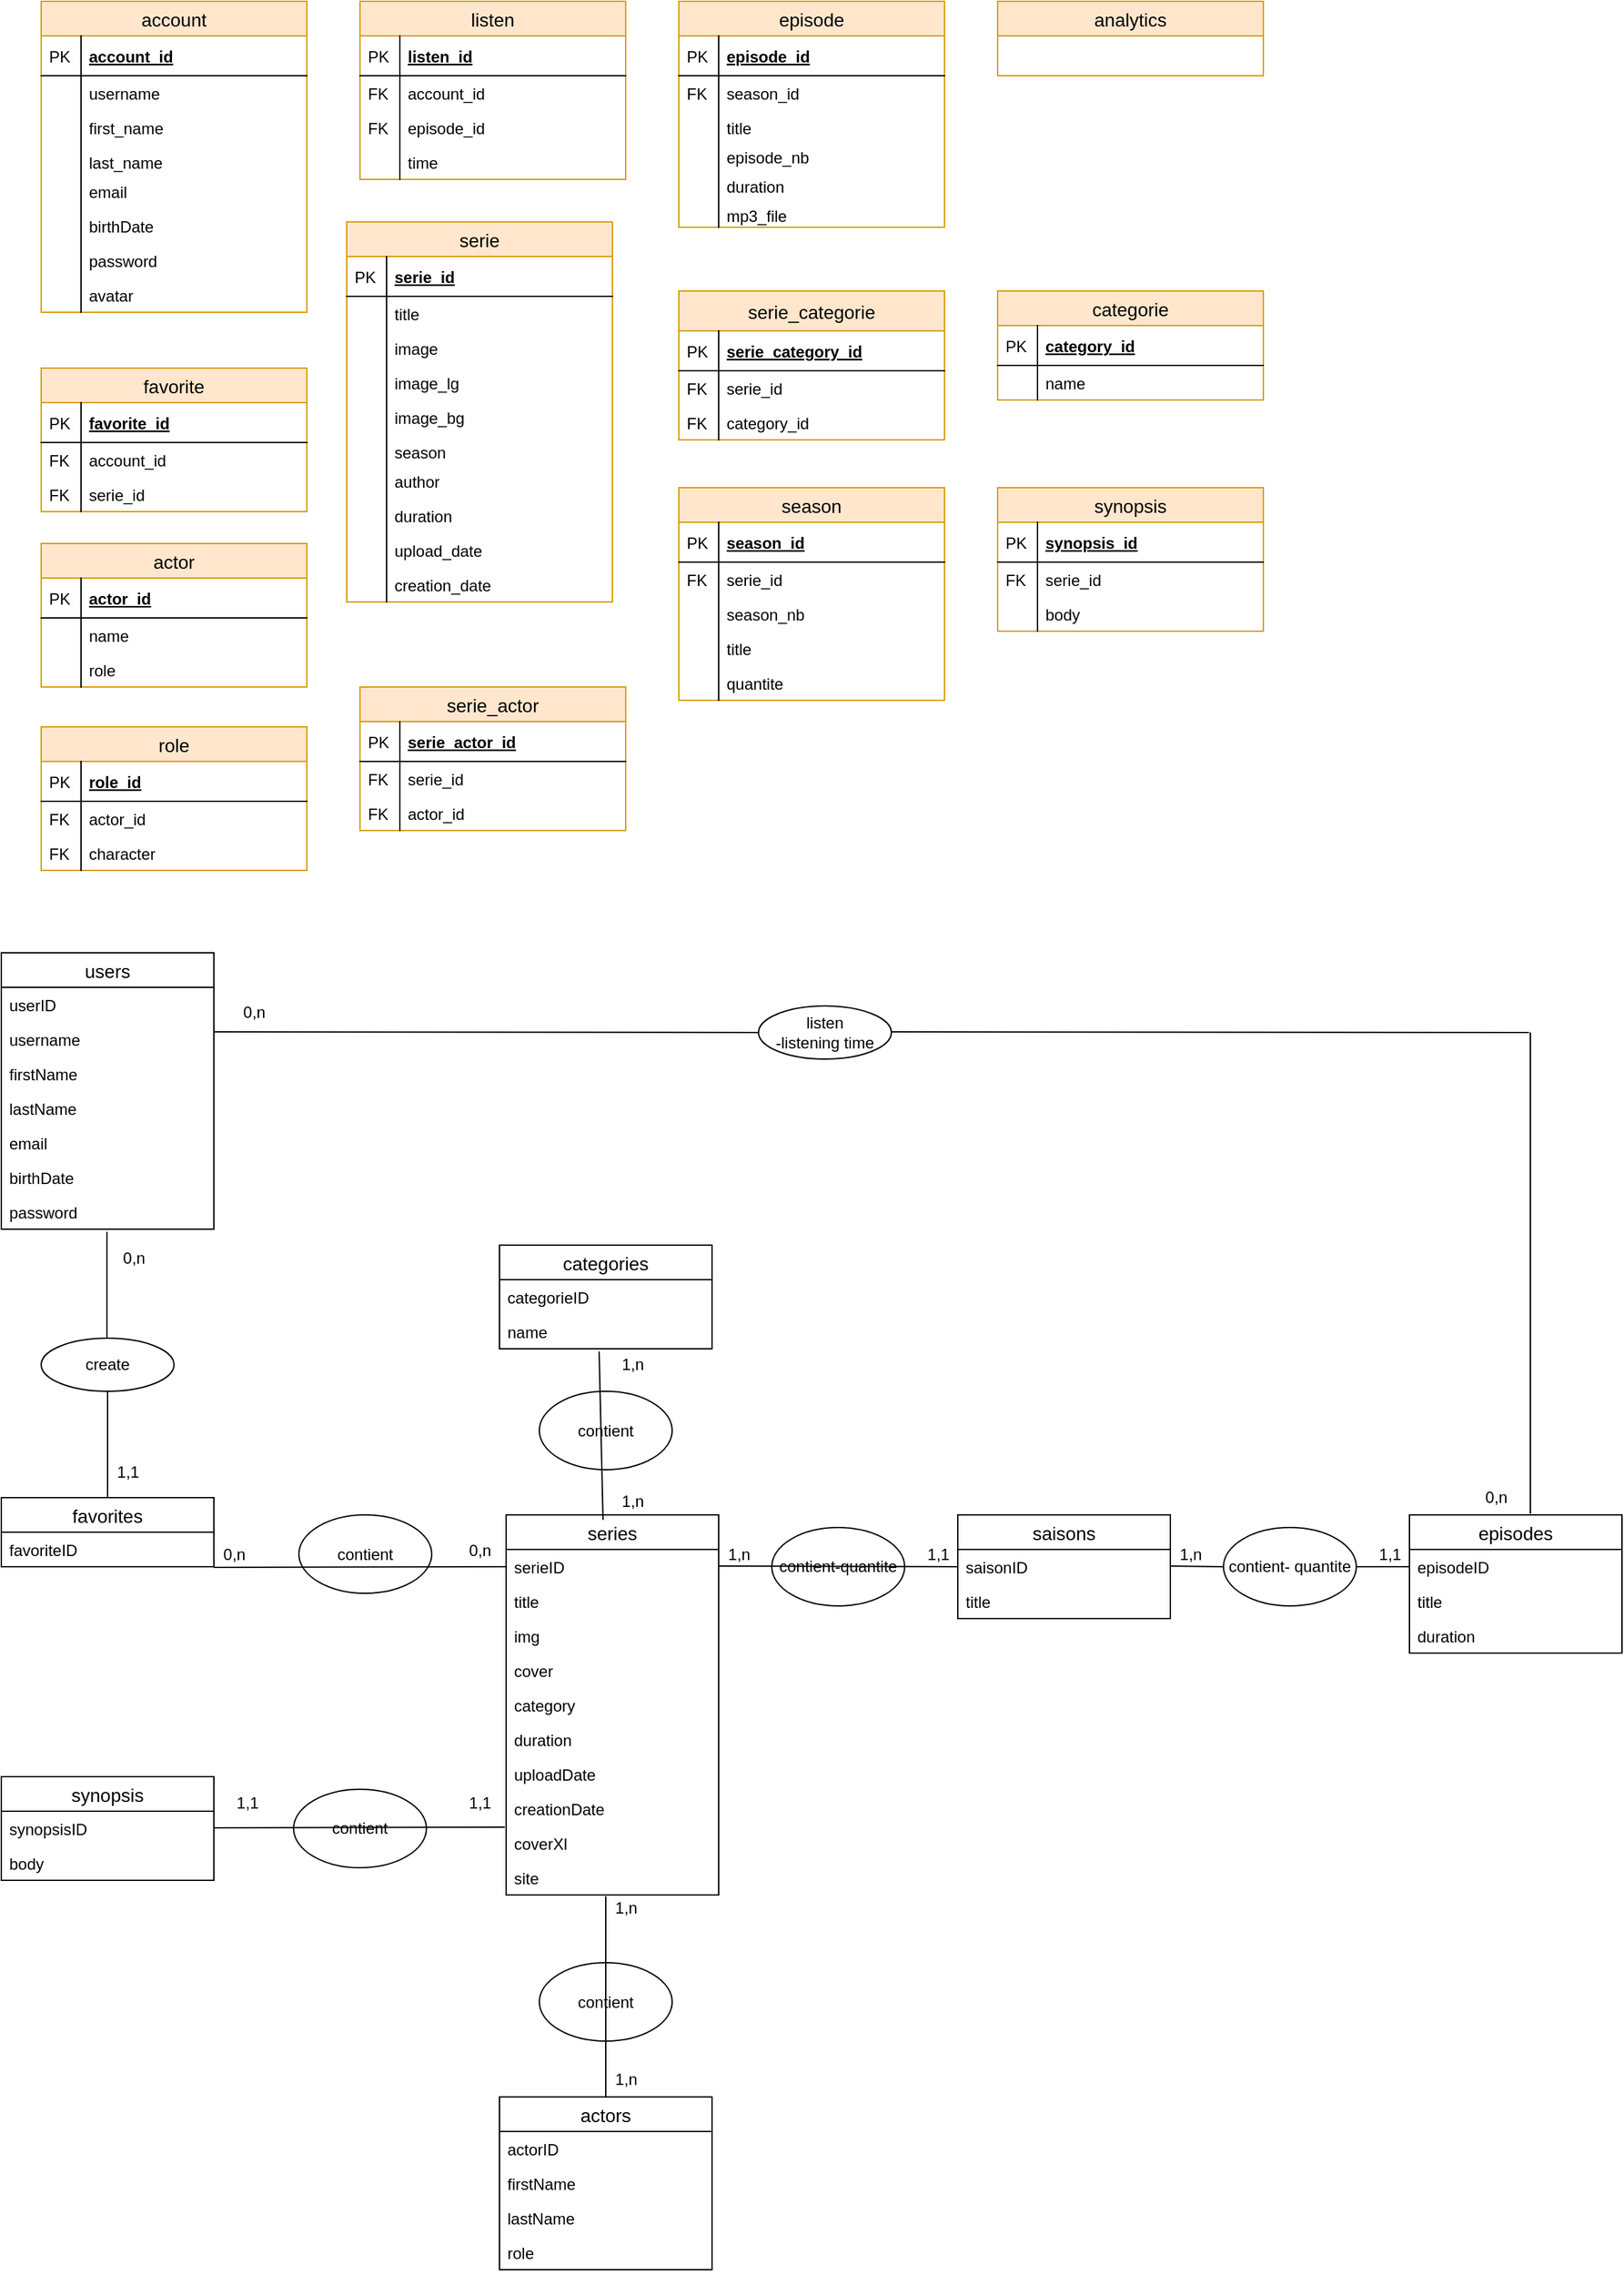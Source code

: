 <mxfile version="13.0.3" type="device"><diagram id="crgPPDmMDGLK45nEYHsA" name="Page-1"><mxGraphModel dx="946" dy="1789" grid="1" gridSize="10" guides="1" tooltips="1" connect="1" arrows="1" fold="1" page="1" pageScale="1" pageWidth="827" pageHeight="1169" math="0" shadow="0"><root><mxCell id="0"/><mxCell id="1" parent="0"/><mxCell id="Onek65kMR83XtHB4tapz-20" value="favorites" style="swimlane;fontStyle=0;childLayout=stackLayout;horizontal=1;startSize=26;horizontalStack=0;resizeParent=1;resizeParentMax=0;resizeLast=0;collapsible=1;marginBottom=0;align=center;fontSize=14;" parent="1" vertex="1"><mxGeometry x="90" y="1030" width="160" height="52" as="geometry"/></mxCell><mxCell id="Onek65kMR83XtHB4tapz-21" value="favoriteID" style="text;strokeColor=none;fillColor=none;spacingLeft=4;spacingRight=4;overflow=hidden;rotatable=0;points=[[0,0.5],[1,0.5]];portConstraint=eastwest;fontSize=12;" parent="Onek65kMR83XtHB4tapz-20" vertex="1"><mxGeometry y="26" width="160" height="26" as="geometry"/></mxCell><mxCell id="Onek65kMR83XtHB4tapz-24" value="create" style="ellipse;whiteSpace=wrap;html=1;align=center;" parent="1" vertex="1"><mxGeometry x="120" y="910" width="100" height="40" as="geometry"/></mxCell><mxCell id="Onek65kMR83XtHB4tapz-25" value="" style="endArrow=none;html=1;rounded=0;exitX=0.5;exitY=1;exitDx=0;exitDy=0;" parent="1" source="Onek65kMR83XtHB4tapz-24" target="Onek65kMR83XtHB4tapz-20" edge="1"><mxGeometry relative="1" as="geometry"><mxPoint x="180" y="950" as="sourcePoint"/><mxPoint x="340" y="950" as="targetPoint"/></mxGeometry></mxCell><mxCell id="Onek65kMR83XtHB4tapz-26" value="" style="endArrow=none;html=1;rounded=0;exitX=0.5;exitY=1;exitDx=0;exitDy=0;" parent="1" edge="1"><mxGeometry relative="1" as="geometry"><mxPoint x="169.5" y="830" as="sourcePoint"/><mxPoint x="169.5" y="910" as="targetPoint"/></mxGeometry></mxCell><mxCell id="Onek65kMR83XtHB4tapz-1" value="users" style="swimlane;fontStyle=0;childLayout=stackLayout;horizontal=1;startSize=26;horizontalStack=0;resizeParent=1;resizeParentMax=0;resizeLast=0;collapsible=1;marginBottom=0;align=center;fontSize=14;" parent="1" vertex="1"><mxGeometry x="90" y="620" width="160" height="208" as="geometry"/></mxCell><mxCell id="Onek65kMR83XtHB4tapz-2" value="userID" style="text;strokeColor=none;fillColor=none;spacingLeft=4;spacingRight=4;overflow=hidden;rotatable=0;points=[[0,0.5],[1,0.5]];portConstraint=eastwest;fontSize=12;" parent="Onek65kMR83XtHB4tapz-1" vertex="1"><mxGeometry y="26" width="160" height="26" as="geometry"/></mxCell><mxCell id="Onek65kMR83XtHB4tapz-3" value="username" style="text;strokeColor=none;fillColor=none;spacingLeft=4;spacingRight=4;overflow=hidden;rotatable=0;points=[[0,0.5],[1,0.5]];portConstraint=eastwest;fontSize=12;" parent="Onek65kMR83XtHB4tapz-1" vertex="1"><mxGeometry y="52" width="160" height="26" as="geometry"/></mxCell><mxCell id="Onek65kMR83XtHB4tapz-4" value="firstName" style="text;strokeColor=none;fillColor=none;spacingLeft=4;spacingRight=4;overflow=hidden;rotatable=0;points=[[0,0.5],[1,0.5]];portConstraint=eastwest;fontSize=12;" parent="Onek65kMR83XtHB4tapz-1" vertex="1"><mxGeometry y="78" width="160" height="26" as="geometry"/></mxCell><mxCell id="Onek65kMR83XtHB4tapz-5" value="lastName" style="text;strokeColor=none;fillColor=none;spacingLeft=4;spacingRight=4;overflow=hidden;rotatable=0;points=[[0,0.5],[1,0.5]];portConstraint=eastwest;fontSize=12;" parent="Onek65kMR83XtHB4tapz-1" vertex="1"><mxGeometry y="104" width="160" height="26" as="geometry"/></mxCell><mxCell id="Onek65kMR83XtHB4tapz-6" value="email" style="text;strokeColor=none;fillColor=none;spacingLeft=4;spacingRight=4;overflow=hidden;rotatable=0;points=[[0,0.5],[1,0.5]];portConstraint=eastwest;fontSize=12;" parent="Onek65kMR83XtHB4tapz-1" vertex="1"><mxGeometry y="130" width="160" height="26" as="geometry"/></mxCell><mxCell id="Onek65kMR83XtHB4tapz-7" value="birthDate" style="text;strokeColor=none;fillColor=none;spacingLeft=4;spacingRight=4;overflow=hidden;rotatable=0;points=[[0,0.5],[1,0.5]];portConstraint=eastwest;fontSize=12;" parent="Onek65kMR83XtHB4tapz-1" vertex="1"><mxGeometry y="156" width="160" height="26" as="geometry"/></mxCell><mxCell id="Onek65kMR83XtHB4tapz-8" value="password" style="text;strokeColor=none;fillColor=none;spacingLeft=4;spacingRight=4;overflow=hidden;rotatable=0;points=[[0,0.5],[1,0.5]];portConstraint=eastwest;fontSize=12;" parent="Onek65kMR83XtHB4tapz-1" vertex="1"><mxGeometry y="182" width="160" height="26" as="geometry"/></mxCell><mxCell id="Onek65kMR83XtHB4tapz-27" value="0,n" style="text;html=1;strokeColor=none;fillColor=none;align=center;verticalAlign=middle;whiteSpace=wrap;rounded=0;" parent="1" vertex="1"><mxGeometry x="170" y="840" width="40" height="20" as="geometry"/></mxCell><mxCell id="Onek65kMR83XtHB4tapz-28" value="1,1" style="text;html=1;align=center;verticalAlign=middle;resizable=0;points=[];autosize=1;" parent="1" vertex="1"><mxGeometry x="170" y="1001" width="30" height="20" as="geometry"/></mxCell><mxCell id="Onek65kMR83XtHB4tapz-29" value="&lt;div&gt;contient-quantite&lt;/div&gt;" style="ellipse;whiteSpace=wrap;html=1;align=center;" parent="1" vertex="1"><mxGeometry x="670" y="1052.5" width="100" height="59" as="geometry"/></mxCell><mxCell id="Onek65kMR83XtHB4tapz-34" value="" style="endArrow=none;html=1;rounded=0;entryX=0;entryY=0.5;entryDx=0;entryDy=0;" parent="1" target="Onek65kMR83XtHB4tapz-18" edge="1"><mxGeometry relative="1" as="geometry"><mxPoint x="630" y="1081.5" as="sourcePoint"/><mxPoint x="790" y="1081.5" as="targetPoint"/></mxGeometry></mxCell><mxCell id="Onek65kMR83XtHB4tapz-35" value="" style="endArrow=none;html=1;rounded=0;entryX=0;entryY=0.5;entryDx=0;entryDy=0;" parent="1" source="Onek65kMR83XtHB4tapz-32" edge="1"><mxGeometry relative="1" as="geometry"><mxPoint x="970" y="1081.5" as="sourcePoint"/><mxPoint x="1150" y="1082" as="targetPoint"/></mxGeometry></mxCell><mxCell id="Onek65kMR83XtHB4tapz-36" value="1,n" style="text;html=1;align=center;verticalAlign=middle;resizable=0;points=[];autosize=1;" parent="1" vertex="1"><mxGeometry x="630" y="1062.5" width="30" height="20" as="geometry"/></mxCell><mxCell id="Onek65kMR83XtHB4tapz-37" value="1,1" style="text;html=1;align=center;verticalAlign=middle;resizable=0;points=[];autosize=1;" parent="1" vertex="1"><mxGeometry x="780" y="1062.5" width="30" height="20" as="geometry"/></mxCell><mxCell id="Onek65kMR83XtHB4tapz-38" value="1,n" style="text;html=1;align=center;verticalAlign=middle;resizable=0;points=[];autosize=1;" parent="1" vertex="1"><mxGeometry x="970" y="1062.5" width="30" height="20" as="geometry"/></mxCell><mxCell id="Onek65kMR83XtHB4tapz-39" value="1,1" style="text;html=1;align=center;verticalAlign=middle;resizable=0;points=[];autosize=1;" parent="1" vertex="1"><mxGeometry x="1120" y="1062.5" width="30" height="20" as="geometry"/></mxCell><mxCell id="Onek65kMR83XtHB4tapz-17" value="saisons" style="swimlane;fontStyle=0;childLayout=stackLayout;horizontal=1;startSize=26;horizontalStack=0;resizeParent=1;resizeParentMax=0;resizeLast=0;collapsible=1;marginBottom=0;align=center;fontSize=14;" parent="1" vertex="1"><mxGeometry x="810" y="1043" width="160" height="78" as="geometry"/></mxCell><mxCell id="Onek65kMR83XtHB4tapz-18" value="saisonID" style="text;strokeColor=none;fillColor=none;spacingLeft=4;spacingRight=4;overflow=hidden;rotatable=0;points=[[0,0.5],[1,0.5]];portConstraint=eastwest;fontSize=12;" parent="Onek65kMR83XtHB4tapz-17" vertex="1"><mxGeometry y="26" width="160" height="26" as="geometry"/></mxCell><mxCell id="Onek65kMR83XtHB4tapz-19" value="title" style="text;strokeColor=none;fillColor=none;spacingLeft=4;spacingRight=4;overflow=hidden;rotatable=0;points=[[0,0.5],[1,0.5]];portConstraint=eastwest;fontSize=12;" parent="Onek65kMR83XtHB4tapz-17" vertex="1"><mxGeometry y="52" width="160" height="26" as="geometry"/></mxCell><mxCell id="Onek65kMR83XtHB4tapz-9" value="series" style="swimlane;fontStyle=0;childLayout=stackLayout;horizontal=1;startSize=26;horizontalStack=0;resizeParent=1;resizeParentMax=0;resizeLast=0;collapsible=1;marginBottom=0;align=center;fontSize=14;" parent="1" vertex="1"><mxGeometry x="470" y="1043" width="160" height="286" as="geometry"/></mxCell><mxCell id="Onek65kMR83XtHB4tapz-10" value="serieID" style="text;strokeColor=none;fillColor=none;spacingLeft=4;spacingRight=4;overflow=hidden;rotatable=0;points=[[0,0.5],[1,0.5]];portConstraint=eastwest;fontSize=12;" parent="Onek65kMR83XtHB4tapz-9" vertex="1"><mxGeometry y="26" width="160" height="26" as="geometry"/></mxCell><mxCell id="Onek65kMR83XtHB4tapz-11" value="title" style="text;strokeColor=none;fillColor=none;spacingLeft=4;spacingRight=4;overflow=hidden;rotatable=0;points=[[0,0.5],[1,0.5]];portConstraint=eastwest;fontSize=12;" parent="Onek65kMR83XtHB4tapz-9" vertex="1"><mxGeometry y="52" width="160" height="26" as="geometry"/></mxCell><mxCell id="Onek65kMR83XtHB4tapz-60" value="img" style="text;strokeColor=none;fillColor=none;spacingLeft=4;spacingRight=4;overflow=hidden;rotatable=0;points=[[0,0.5],[1,0.5]];portConstraint=eastwest;fontSize=12;" parent="Onek65kMR83XtHB4tapz-9" vertex="1"><mxGeometry y="78" width="160" height="26" as="geometry"/></mxCell><mxCell id="Onek65kMR83XtHB4tapz-65" value="cover" style="text;strokeColor=none;fillColor=none;spacingLeft=4;spacingRight=4;overflow=hidden;rotatable=0;points=[[0,0.5],[1,0.5]];portConstraint=eastwest;fontSize=12;" parent="Onek65kMR83XtHB4tapz-9" vertex="1"><mxGeometry y="104" width="160" height="26" as="geometry"/></mxCell><mxCell id="Onek65kMR83XtHB4tapz-61" value="category" style="text;strokeColor=none;fillColor=none;spacingLeft=4;spacingRight=4;overflow=hidden;rotatable=0;points=[[0,0.5],[1,0.5]];portConstraint=eastwest;fontSize=12;" parent="Onek65kMR83XtHB4tapz-9" vertex="1"><mxGeometry y="130" width="160" height="26" as="geometry"/></mxCell><mxCell id="Onek65kMR83XtHB4tapz-62" value="duration" style="text;strokeColor=none;fillColor=none;spacingLeft=4;spacingRight=4;overflow=hidden;rotatable=0;points=[[0,0.5],[1,0.5]];portConstraint=eastwest;fontSize=12;" parent="Onek65kMR83XtHB4tapz-9" vertex="1"><mxGeometry y="156" width="160" height="26" as="geometry"/></mxCell><mxCell id="Onek65kMR83XtHB4tapz-63" value="uploadDate" style="text;strokeColor=none;fillColor=none;spacingLeft=4;spacingRight=4;overflow=hidden;rotatable=0;points=[[0,0.5],[1,0.5]];portConstraint=eastwest;fontSize=12;" parent="Onek65kMR83XtHB4tapz-9" vertex="1"><mxGeometry y="182" width="160" height="26" as="geometry"/></mxCell><mxCell id="Onek65kMR83XtHB4tapz-64" value="creationDate" style="text;strokeColor=none;fillColor=none;spacingLeft=4;spacingRight=4;overflow=hidden;rotatable=0;points=[[0,0.5],[1,0.5]];portConstraint=eastwest;fontSize=12;" parent="Onek65kMR83XtHB4tapz-9" vertex="1"><mxGeometry y="208" width="160" height="26" as="geometry"/></mxCell><mxCell id="Onek65kMR83XtHB4tapz-68" value="coverXl" style="text;strokeColor=none;fillColor=none;spacingLeft=4;spacingRight=4;overflow=hidden;rotatable=0;points=[[0,0.5],[1,0.5]];portConstraint=eastwest;fontSize=12;" parent="Onek65kMR83XtHB4tapz-9" vertex="1"><mxGeometry y="234" width="160" height="26" as="geometry"/></mxCell><mxCell id="DP8wTWAXe_QDN13xQF4K-2" value="site" style="text;strokeColor=none;fillColor=none;spacingLeft=4;spacingRight=4;overflow=hidden;rotatable=0;points=[[0,0.5],[1,0.5]];portConstraint=eastwest;fontSize=12;" parent="Onek65kMR83XtHB4tapz-9" vertex="1"><mxGeometry y="260" width="160" height="26" as="geometry"/></mxCell><mxCell id="Onek65kMR83XtHB4tapz-14" value="episodes" style="swimlane;fontStyle=0;childLayout=stackLayout;horizontal=1;startSize=26;horizontalStack=0;resizeParent=1;resizeParentMax=0;resizeLast=0;collapsible=1;marginBottom=0;align=center;fontSize=14;" parent="1" vertex="1"><mxGeometry x="1150" y="1043" width="160" height="104" as="geometry"/></mxCell><mxCell id="Onek65kMR83XtHB4tapz-15" value="episodeID" style="text;strokeColor=none;fillColor=none;spacingLeft=4;spacingRight=4;overflow=hidden;rotatable=0;points=[[0,0.5],[1,0.5]];portConstraint=eastwest;fontSize=12;" parent="Onek65kMR83XtHB4tapz-14" vertex="1"><mxGeometry y="26" width="160" height="26" as="geometry"/></mxCell><mxCell id="Onek65kMR83XtHB4tapz-16" value="title" style="text;strokeColor=none;fillColor=none;spacingLeft=4;spacingRight=4;overflow=hidden;rotatable=0;points=[[0,0.5],[1,0.5]];portConstraint=eastwest;fontSize=12;" parent="Onek65kMR83XtHB4tapz-14" vertex="1"><mxGeometry y="52" width="160" height="26" as="geometry"/></mxCell><mxCell id="Onek65kMR83XtHB4tapz-69" value="duration" style="text;strokeColor=none;fillColor=none;spacingLeft=4;spacingRight=4;overflow=hidden;rotatable=0;points=[[0,0.5],[1,0.5]];portConstraint=eastwest;fontSize=12;" parent="Onek65kMR83XtHB4tapz-14" vertex="1"><mxGeometry y="78" width="160" height="26" as="geometry"/></mxCell><mxCell id="Onek65kMR83XtHB4tapz-40" value="contient" style="ellipse;whiteSpace=wrap;html=1;align=center;" parent="1" vertex="1"><mxGeometry x="314" y="1043" width="100" height="59" as="geometry"/></mxCell><mxCell id="Onek65kMR83XtHB4tapz-41" value="" style="endArrow=none;html=1;rounded=0;entryX=0;entryY=0.5;entryDx=0;entryDy=0;" parent="1" target="Onek65kMR83XtHB4tapz-10" edge="1"><mxGeometry relative="1" as="geometry"><mxPoint x="250" y="1082.5" as="sourcePoint"/><mxPoint x="410" y="1082.5" as="targetPoint"/></mxGeometry></mxCell><mxCell id="Onek65kMR83XtHB4tapz-42" value="0,n" style="text;html=1;align=center;verticalAlign=middle;resizable=0;points=[];autosize=1;" parent="1" vertex="1"><mxGeometry x="250" y="1062.5" width="30" height="20" as="geometry"/></mxCell><mxCell id="Onek65kMR83XtHB4tapz-43" value="0,n" style="text;html=1;align=center;verticalAlign=middle;resizable=0;points=[];autosize=1;" parent="1" vertex="1"><mxGeometry x="435" y="1060" width="30" height="20" as="geometry"/></mxCell><mxCell id="Onek65kMR83XtHB4tapz-44" value="categories" style="swimlane;fontStyle=0;childLayout=stackLayout;horizontal=1;startSize=26;horizontalStack=0;resizeParent=1;resizeParentMax=0;resizeLast=0;collapsible=1;marginBottom=0;align=center;fontSize=14;" parent="1" vertex="1"><mxGeometry x="465" y="840" width="160" height="78" as="geometry"/></mxCell><mxCell id="Onek65kMR83XtHB4tapz-45" value="categorieID" style="text;strokeColor=none;fillColor=none;spacingLeft=4;spacingRight=4;overflow=hidden;rotatable=0;points=[[0,0.5],[1,0.5]];portConstraint=eastwest;fontSize=12;" parent="Onek65kMR83XtHB4tapz-44" vertex="1"><mxGeometry y="26" width="160" height="26" as="geometry"/></mxCell><mxCell id="Onek65kMR83XtHB4tapz-46" value="name" style="text;strokeColor=none;fillColor=none;spacingLeft=4;spacingRight=4;overflow=hidden;rotatable=0;points=[[0,0.5],[1,0.5]];portConstraint=eastwest;fontSize=12;" parent="Onek65kMR83XtHB4tapz-44" vertex="1"><mxGeometry y="52" width="160" height="26" as="geometry"/></mxCell><mxCell id="Onek65kMR83XtHB4tapz-48" value="contient" style="ellipse;whiteSpace=wrap;html=1;align=center;" parent="1" vertex="1"><mxGeometry x="495" y="950" width="100" height="59" as="geometry"/></mxCell><mxCell id="Onek65kMR83XtHB4tapz-49" value="" style="endArrow=none;html=1;rounded=0;exitX=0.456;exitY=0.013;exitDx=0;exitDy=0;exitPerimeter=0;" parent="1" source="Onek65kMR83XtHB4tapz-9" edge="1"><mxGeometry relative="1" as="geometry"><mxPoint x="550" y="1043" as="sourcePoint"/><mxPoint x="540" y="920" as="targetPoint"/></mxGeometry></mxCell><mxCell id="Onek65kMR83XtHB4tapz-50" value="1,n" style="text;html=1;align=center;verticalAlign=middle;resizable=0;points=[];autosize=1;" parent="1" vertex="1"><mxGeometry x="550" y="1023" width="30" height="20" as="geometry"/></mxCell><mxCell id="Onek65kMR83XtHB4tapz-51" value="1,n" style="text;html=1;align=center;verticalAlign=middle;resizable=0;points=[];autosize=1;" parent="1" vertex="1"><mxGeometry x="550" y="920" width="30" height="20" as="geometry"/></mxCell><mxCell id="Onek65kMR83XtHB4tapz-56" value="contient" style="ellipse;whiteSpace=wrap;html=1;align=center;" parent="1" vertex="1"><mxGeometry x="495" y="1380" width="100" height="59" as="geometry"/></mxCell><mxCell id="Onek65kMR83XtHB4tapz-57" value="" style="endArrow=none;html=1;rounded=0;entryX=0.5;entryY=0;entryDx=0;entryDy=0;" parent="1" target="Onek65kMR83XtHB4tapz-52" edge="1"><mxGeometry relative="1" as="geometry"><mxPoint x="545" y="1330" as="sourcePoint"/><mxPoint x="695" y="1275" as="targetPoint"/></mxGeometry></mxCell><mxCell id="Onek65kMR83XtHB4tapz-58" value="1,n" style="text;html=1;align=center;verticalAlign=middle;resizable=0;points=[];autosize=1;" parent="1" vertex="1"><mxGeometry x="545" y="1329" width="30" height="20" as="geometry"/></mxCell><mxCell id="Onek65kMR83XtHB4tapz-59" value="1,n" style="text;html=1;align=center;verticalAlign=middle;resizable=0;points=[];autosize=1;" parent="1" vertex="1"><mxGeometry x="545" y="1458" width="30" height="20" as="geometry"/></mxCell><mxCell id="Onek65kMR83XtHB4tapz-32" value="&lt;div&gt;contient- quantite&lt;br&gt;&lt;/div&gt;" style="ellipse;whiteSpace=wrap;html=1;align=center;" parent="1" vertex="1"><mxGeometry x="1010" y="1052.5" width="100" height="59" as="geometry"/></mxCell><mxCell id="Onek65kMR83XtHB4tapz-71" value="" style="endArrow=none;html=1;rounded=0;entryX=0;entryY=0.5;entryDx=0;entryDy=0;" parent="1" target="Onek65kMR83XtHB4tapz-32" edge="1"><mxGeometry relative="1" as="geometry"><mxPoint x="970" y="1081.5" as="sourcePoint"/><mxPoint x="1150" y="1082" as="targetPoint"/></mxGeometry></mxCell><mxCell id="Onek65kMR83XtHB4tapz-72" value="&lt;div&gt;listen&lt;/div&gt;&lt;div&gt;-listening time&lt;br&gt;&lt;/div&gt;" style="ellipse;whiteSpace=wrap;html=1;align=center;" parent="1" vertex="1"><mxGeometry x="660" y="660" width="100" height="40" as="geometry"/></mxCell><mxCell id="Onek65kMR83XtHB4tapz-73" value="" style="endArrow=none;html=1;rounded=0;entryX=0;entryY=0.5;entryDx=0;entryDy=0;" parent="1" target="Onek65kMR83XtHB4tapz-72" edge="1"><mxGeometry relative="1" as="geometry"><mxPoint x="250" y="679.5" as="sourcePoint"/><mxPoint x="410" y="679.5" as="targetPoint"/></mxGeometry></mxCell><mxCell id="Onek65kMR83XtHB4tapz-78" value="" style="endArrow=none;html=1;rounded=0;" parent="1" edge="1"><mxGeometry relative="1" as="geometry"><mxPoint x="760" y="679.5" as="sourcePoint"/><mxPoint x="1240" y="680" as="targetPoint"/></mxGeometry></mxCell><mxCell id="Onek65kMR83XtHB4tapz-79" value="" style="endArrow=none;html=1;rounded=0;" parent="1" edge="1"><mxGeometry relative="1" as="geometry"><mxPoint x="1241" y="1042" as="sourcePoint"/><mxPoint x="1241" y="680" as="targetPoint"/></mxGeometry></mxCell><mxCell id="Onek65kMR83XtHB4tapz-80" value="0,n" style="text;html=1;align=center;verticalAlign=middle;resizable=0;points=[];autosize=1;" parent="1" vertex="1"><mxGeometry x="265" y="655" width="30" height="20" as="geometry"/></mxCell><mxCell id="DP8wTWAXe_QDN13xQF4K-1" value="0,n" style="text;html=1;align=center;verticalAlign=middle;resizable=0;points=[];autosize=1;" parent="1" vertex="1"><mxGeometry x="1200" y="1020" width="30" height="20" as="geometry"/></mxCell><mxCell id="Onek65kMR83XtHB4tapz-52" value="actors" style="swimlane;fontStyle=0;childLayout=stackLayout;horizontal=1;startSize=26;horizontalStack=0;resizeParent=1;resizeParentMax=0;resizeLast=0;collapsible=1;marginBottom=0;align=center;fontSize=14;" parent="1" vertex="1"><mxGeometry x="465" y="1481" width="160" height="130" as="geometry"/></mxCell><mxCell id="Onek65kMR83XtHB4tapz-53" value="actorID" style="text;strokeColor=none;fillColor=none;spacingLeft=4;spacingRight=4;overflow=hidden;rotatable=0;points=[[0,0.5],[1,0.5]];portConstraint=eastwest;fontSize=12;" parent="Onek65kMR83XtHB4tapz-52" vertex="1"><mxGeometry y="26" width="160" height="26" as="geometry"/></mxCell><mxCell id="Onek65kMR83XtHB4tapz-54" value="firstName" style="text;strokeColor=none;fillColor=none;spacingLeft=4;spacingRight=4;overflow=hidden;rotatable=0;points=[[0,0.5],[1,0.5]];portConstraint=eastwest;fontSize=12;" parent="Onek65kMR83XtHB4tapz-52" vertex="1"><mxGeometry y="52" width="160" height="26" as="geometry"/></mxCell><mxCell id="Onek65kMR83XtHB4tapz-55" value="lastName" style="text;strokeColor=none;fillColor=none;spacingLeft=4;spacingRight=4;overflow=hidden;rotatable=0;points=[[0,0.5],[1,0.5]];portConstraint=eastwest;fontSize=12;" parent="Onek65kMR83XtHB4tapz-52" vertex="1"><mxGeometry y="78" width="160" height="26" as="geometry"/></mxCell><mxCell id="Onek65kMR83XtHB4tapz-67" value="role" style="text;strokeColor=none;fillColor=none;spacingLeft=4;spacingRight=4;overflow=hidden;rotatable=0;points=[[0,0.5],[1,0.5]];portConstraint=eastwest;fontSize=12;" parent="Onek65kMR83XtHB4tapz-52" vertex="1"><mxGeometry y="104" width="160" height="26" as="geometry"/></mxCell><mxCell id="DP8wTWAXe_QDN13xQF4K-3" value="synopsis" style="swimlane;fontStyle=0;childLayout=stackLayout;horizontal=1;startSize=26;horizontalStack=0;resizeParent=1;resizeParentMax=0;resizeLast=0;collapsible=1;marginBottom=0;align=center;fontSize=14;" parent="1" vertex="1"><mxGeometry x="90" y="1240" width="160" height="78" as="geometry"/></mxCell><mxCell id="DP8wTWAXe_QDN13xQF4K-4" value="synopsisID" style="text;strokeColor=none;fillColor=none;spacingLeft=4;spacingRight=4;overflow=hidden;rotatable=0;points=[[0,0.5],[1,0.5]];portConstraint=eastwest;fontSize=12;" parent="DP8wTWAXe_QDN13xQF4K-3" vertex="1"><mxGeometry y="26" width="160" height="26" as="geometry"/></mxCell><mxCell id="DP8wTWAXe_QDN13xQF4K-5" value="body" style="text;strokeColor=none;fillColor=none;spacingLeft=4;spacingRight=4;overflow=hidden;rotatable=0;points=[[0,0.5],[1,0.5]];portConstraint=eastwest;fontSize=12;" parent="DP8wTWAXe_QDN13xQF4K-3" vertex="1"><mxGeometry y="52" width="160" height="26" as="geometry"/></mxCell><mxCell id="DP8wTWAXe_QDN13xQF4K-9" value="contient" style="ellipse;whiteSpace=wrap;html=1;align=center;" parent="1" vertex="1"><mxGeometry x="310" y="1249.5" width="100" height="59" as="geometry"/></mxCell><mxCell id="DP8wTWAXe_QDN13xQF4K-10" value="" style="endArrow=none;html=1;rounded=0;entryX=-0.006;entryY=0.038;entryDx=0;entryDy=0;entryPerimeter=0;" parent="1" target="Onek65kMR83XtHB4tapz-68" edge="1"><mxGeometry relative="1" as="geometry"><mxPoint x="250" y="1278.5" as="sourcePoint"/><mxPoint x="410" y="1278.5" as="targetPoint"/></mxGeometry></mxCell><mxCell id="DP8wTWAXe_QDN13xQF4K-11" value="1,1" style="text;html=1;align=center;verticalAlign=middle;resizable=0;points=[];autosize=1;" parent="1" vertex="1"><mxGeometry x="260" y="1249.5" width="30" height="20" as="geometry"/></mxCell><mxCell id="DP8wTWAXe_QDN13xQF4K-12" value="1,1" style="text;html=1;align=center;verticalAlign=middle;resizable=0;points=[];autosize=1;" parent="1" vertex="1"><mxGeometry x="435" y="1249.5" width="30" height="20" as="geometry"/></mxCell><mxCell id="DP8wTWAXe_QDN13xQF4K-35" value="listen" style="swimlane;fontStyle=0;childLayout=stackLayout;horizontal=1;startSize=26;horizontalStack=0;resizeParent=1;resizeParentMax=0;resizeLast=0;collapsible=1;marginBottom=0;align=center;fontSize=14;strokeWidth=1;fillColor=#ffe6cc;strokeColor=#d79b00;" parent="1" vertex="1"><mxGeometry x="360" y="-96" width="200" height="134" as="geometry"/></mxCell><mxCell id="DP8wTWAXe_QDN13xQF4K-36" value="listen_id" style="shape=partialRectangle;top=0;left=0;right=0;bottom=1;align=left;verticalAlign=middle;fillColor=none;spacingLeft=34;spacingRight=4;overflow=hidden;rotatable=0;points=[[0,0.5],[1,0.5]];portConstraint=eastwest;dropTarget=0;fontStyle=5;fontSize=12;" parent="DP8wTWAXe_QDN13xQF4K-35" vertex="1"><mxGeometry y="26" width="200" height="30" as="geometry"/></mxCell><mxCell id="DP8wTWAXe_QDN13xQF4K-37" value="PK" style="shape=partialRectangle;top=0;left=0;bottom=0;fillColor=none;align=left;verticalAlign=middle;spacingLeft=4;spacingRight=4;overflow=hidden;rotatable=0;points=[];portConstraint=eastwest;part=1;fontSize=12;" parent="DP8wTWAXe_QDN13xQF4K-36" vertex="1" connectable="0"><mxGeometry width="30" height="30" as="geometry"/></mxCell><mxCell id="DP8wTWAXe_QDN13xQF4K-28" value="account_id" style="shape=partialRectangle;top=0;left=0;right=0;bottom=0;align=left;verticalAlign=top;fillColor=none;spacingLeft=34;spacingRight=4;overflow=hidden;rotatable=0;points=[[0,0.5],[1,0.5]];portConstraint=eastwest;dropTarget=0;fontSize=12;" parent="DP8wTWAXe_QDN13xQF4K-35" vertex="1"><mxGeometry y="56" width="200" height="26" as="geometry"/></mxCell><mxCell id="DP8wTWAXe_QDN13xQF4K-29" value="FK" style="shape=partialRectangle;top=0;left=0;bottom=0;fillColor=none;align=left;verticalAlign=top;spacingLeft=4;spacingRight=4;overflow=hidden;rotatable=0;points=[];portConstraint=eastwest;part=1;fontSize=12;" parent="DP8wTWAXe_QDN13xQF4K-28" vertex="1" connectable="0"><mxGeometry width="30" height="26" as="geometry"/></mxCell><mxCell id="DP8wTWAXe_QDN13xQF4K-31" value="episode_id" style="shape=partialRectangle;top=0;left=0;right=0;bottom=0;align=left;verticalAlign=top;fillColor=none;spacingLeft=34;spacingRight=4;overflow=hidden;rotatable=0;points=[[0,0.5],[1,0.5]];portConstraint=eastwest;dropTarget=0;fontSize=12;" parent="DP8wTWAXe_QDN13xQF4K-35" vertex="1"><mxGeometry y="82" width="200" height="26" as="geometry"/></mxCell><mxCell id="DP8wTWAXe_QDN13xQF4K-32" value="FK" style="shape=partialRectangle;top=0;left=0;bottom=0;fillColor=none;align=left;verticalAlign=top;spacingLeft=4;spacingRight=4;overflow=hidden;rotatable=0;points=[];portConstraint=eastwest;part=1;fontSize=12;" parent="DP8wTWAXe_QDN13xQF4K-31" vertex="1" connectable="0"><mxGeometry width="30" height="26" as="geometry"/></mxCell><mxCell id="DP8wTWAXe_QDN13xQF4K-18" value="time" style="shape=partialRectangle;top=0;left=0;right=0;bottom=0;align=left;verticalAlign=top;fillColor=none;spacingLeft=34;spacingRight=4;overflow=hidden;rotatable=0;points=[[0,0.5],[1,0.5]];portConstraint=eastwest;dropTarget=0;fontSize=12;" parent="DP8wTWAXe_QDN13xQF4K-35" vertex="1"><mxGeometry y="108" width="200" height="26" as="geometry"/></mxCell><mxCell id="DP8wTWAXe_QDN13xQF4K-19" value="" style="shape=partialRectangle;top=0;left=0;bottom=0;fillColor=none;align=left;verticalAlign=top;spacingLeft=4;spacingRight=4;overflow=hidden;rotatable=0;points=[];portConstraint=eastwest;part=1;fontSize=12;" parent="DP8wTWAXe_QDN13xQF4K-18" vertex="1" connectable="0"><mxGeometry width="30" height="26" as="geometry"/></mxCell><mxCell id="DP8wTWAXe_QDN13xQF4K-62" value="serie_categorie" style="swimlane;fontStyle=0;childLayout=stackLayout;horizontal=1;startSize=30;horizontalStack=0;resizeParent=1;resizeParentMax=0;resizeLast=0;collapsible=1;marginBottom=0;align=center;fontSize=14;strokeWidth=1;fillColor=#ffe6cc;strokeColor=#d79b00;" parent="1" vertex="1"><mxGeometry x="600" y="122" width="200" height="112" as="geometry"/></mxCell><mxCell id="DP8wTWAXe_QDN13xQF4K-63" value="serie_category_id" style="shape=partialRectangle;top=0;left=0;right=0;bottom=1;align=left;verticalAlign=middle;fillColor=none;spacingLeft=34;spacingRight=4;overflow=hidden;rotatable=0;points=[[0,0.5],[1,0.5]];portConstraint=eastwest;dropTarget=0;fontStyle=5;fontSize=12;" parent="DP8wTWAXe_QDN13xQF4K-62" vertex="1"><mxGeometry y="30" width="200" height="30" as="geometry"/></mxCell><mxCell id="DP8wTWAXe_QDN13xQF4K-64" value="PK" style="shape=partialRectangle;top=0;left=0;bottom=0;fillColor=none;align=left;verticalAlign=middle;spacingLeft=4;spacingRight=4;overflow=hidden;rotatable=0;points=[];portConstraint=eastwest;part=1;fontSize=12;" parent="DP8wTWAXe_QDN13xQF4K-63" vertex="1" connectable="0"><mxGeometry width="30" height="30" as="geometry"/></mxCell><mxCell id="DP8wTWAXe_QDN13xQF4K-65" value="serie_id" style="shape=partialRectangle;top=0;left=0;right=0;bottom=0;align=left;verticalAlign=top;fillColor=none;spacingLeft=34;spacingRight=4;overflow=hidden;rotatable=0;points=[[0,0.5],[1,0.5]];portConstraint=eastwest;dropTarget=0;fontSize=12;strokeWidth=1;" parent="DP8wTWAXe_QDN13xQF4K-62" vertex="1"><mxGeometry y="60" width="200" height="26" as="geometry"/></mxCell><mxCell id="DP8wTWAXe_QDN13xQF4K-66" value="FK" style="shape=partialRectangle;top=0;left=0;bottom=0;fillColor=none;align=left;verticalAlign=top;spacingLeft=4;spacingRight=4;overflow=hidden;rotatable=0;points=[];portConstraint=eastwest;part=1;fontSize=12;" parent="DP8wTWAXe_QDN13xQF4K-65" vertex="1" connectable="0"><mxGeometry width="30" height="26" as="geometry"/></mxCell><mxCell id="DP8wTWAXe_QDN13xQF4K-69" value="category_id" style="shape=partialRectangle;top=0;left=0;right=0;bottom=0;align=left;verticalAlign=top;fillColor=none;spacingLeft=34;spacingRight=4;overflow=hidden;rotatable=0;points=[[0,0.5],[1,0.5]];portConstraint=eastwest;dropTarget=0;fontSize=12;strokeWidth=1;" parent="DP8wTWAXe_QDN13xQF4K-62" vertex="1"><mxGeometry y="86" width="200" height="26" as="geometry"/></mxCell><mxCell id="DP8wTWAXe_QDN13xQF4K-70" value="FK" style="shape=partialRectangle;top=0;left=0;bottom=0;fillColor=none;align=left;verticalAlign=top;spacingLeft=4;spacingRight=4;overflow=hidden;rotatable=0;points=[];portConstraint=eastwest;part=1;fontSize=12;" parent="DP8wTWAXe_QDN13xQF4K-69" vertex="1" connectable="0"><mxGeometry width="30" height="26" as="geometry"/></mxCell><mxCell id="2c1W7sMY2z78DCU96p5a-123" value="episode" style="swimlane;fontStyle=0;childLayout=stackLayout;horizontal=1;startSize=26;horizontalStack=0;resizeParent=1;resizeParentMax=0;resizeLast=0;collapsible=1;marginBottom=0;align=center;fontSize=14;strokeWidth=1;fillColor=#ffe6cc;strokeColor=#d79b00;" parent="1" vertex="1"><mxGeometry x="600" y="-96" width="200" height="170" as="geometry"/></mxCell><mxCell id="2c1W7sMY2z78DCU96p5a-124" value="episode_id" style="shape=partialRectangle;top=0;left=0;right=0;bottom=1;align=left;verticalAlign=middle;fillColor=none;spacingLeft=34;spacingRight=4;overflow=hidden;rotatable=0;points=[[0,0.5],[1,0.5]];portConstraint=eastwest;dropTarget=0;fontStyle=5;fontSize=12;" parent="2c1W7sMY2z78DCU96p5a-123" vertex="1"><mxGeometry y="26" width="200" height="30" as="geometry"/></mxCell><mxCell id="2c1W7sMY2z78DCU96p5a-125" value="PK" style="shape=partialRectangle;top=0;left=0;bottom=0;fillColor=none;align=left;verticalAlign=middle;spacingLeft=4;spacingRight=4;overflow=hidden;rotatable=0;points=[];portConstraint=eastwest;part=1;fontSize=12;" parent="2c1W7sMY2z78DCU96p5a-124" vertex="1" connectable="0"><mxGeometry width="30" height="30" as="geometry"/></mxCell><mxCell id="2c1W7sMY2z78DCU96p5a-142" value="season_id" style="shape=partialRectangle;top=0;left=0;right=0;bottom=0;align=left;verticalAlign=top;fillColor=none;spacingLeft=34;spacingRight=4;overflow=hidden;rotatable=0;points=[[0,0.5],[1,0.5]];portConstraint=eastwest;dropTarget=0;fontSize=12;strokeWidth=1;" parent="2c1W7sMY2z78DCU96p5a-123" vertex="1"><mxGeometry y="56" width="200" height="26" as="geometry"/></mxCell><mxCell id="2c1W7sMY2z78DCU96p5a-143" value="FK" style="shape=partialRectangle;top=0;left=0;bottom=0;fillColor=none;align=left;verticalAlign=top;spacingLeft=4;spacingRight=4;overflow=hidden;rotatable=0;points=[];portConstraint=eastwest;part=1;fontSize=12;" parent="2c1W7sMY2z78DCU96p5a-142" vertex="1" connectable="0"><mxGeometry width="30" height="26" as="geometry"/></mxCell><mxCell id="2c1W7sMY2z78DCU96p5a-130" value="title" style="shape=partialRectangle;top=0;left=0;right=0;bottom=0;align=left;verticalAlign=top;fillColor=none;spacingLeft=34;spacingRight=4;overflow=hidden;rotatable=0;points=[[0,0.5],[1,0.5]];portConstraint=eastwest;dropTarget=0;fontSize=12;" parent="2c1W7sMY2z78DCU96p5a-123" vertex="1"><mxGeometry y="82" width="200" height="22" as="geometry"/></mxCell><mxCell id="2c1W7sMY2z78DCU96p5a-131" value="" style="shape=partialRectangle;top=0;left=0;bottom=0;fillColor=none;align=left;verticalAlign=top;spacingLeft=4;spacingRight=4;overflow=hidden;rotatable=0;points=[];portConstraint=eastwest;part=1;fontSize=12;" parent="2c1W7sMY2z78DCU96p5a-130" vertex="1" connectable="0"><mxGeometry width="30" height="22" as="geometry"/></mxCell><mxCell id="2c1W7sMY2z78DCU96p5a-144" value="episode_nb" style="shape=partialRectangle;top=0;left=0;right=0;bottom=0;align=left;verticalAlign=top;fillColor=none;spacingLeft=34;spacingRight=4;overflow=hidden;rotatable=0;points=[[0,0.5],[1,0.5]];portConstraint=eastwest;dropTarget=0;fontSize=12;" parent="2c1W7sMY2z78DCU96p5a-123" vertex="1"><mxGeometry y="104" width="200" height="22" as="geometry"/></mxCell><mxCell id="2c1W7sMY2z78DCU96p5a-145" value="" style="shape=partialRectangle;top=0;left=0;bottom=0;fillColor=none;align=left;verticalAlign=top;spacingLeft=4;spacingRight=4;overflow=hidden;rotatable=0;points=[];portConstraint=eastwest;part=1;fontSize=12;" parent="2c1W7sMY2z78DCU96p5a-144" vertex="1" connectable="0"><mxGeometry width="30" height="22" as="geometry"/></mxCell><mxCell id="2c1W7sMY2z78DCU96p5a-146" value="duration" style="shape=partialRectangle;top=0;left=0;right=0;bottom=0;align=left;verticalAlign=top;fillColor=none;spacingLeft=34;spacingRight=4;overflow=hidden;rotatable=0;points=[[0,0.5],[1,0.5]];portConstraint=eastwest;dropTarget=0;fontSize=12;" parent="2c1W7sMY2z78DCU96p5a-123" vertex="1"><mxGeometry y="126" width="200" height="22" as="geometry"/></mxCell><mxCell id="2c1W7sMY2z78DCU96p5a-147" value="" style="shape=partialRectangle;top=0;left=0;bottom=0;fillColor=none;align=left;verticalAlign=top;spacingLeft=4;spacingRight=4;overflow=hidden;rotatable=0;points=[];portConstraint=eastwest;part=1;fontSize=12;" parent="2c1W7sMY2z78DCU96p5a-146" vertex="1" connectable="0"><mxGeometry width="30" height="22" as="geometry"/></mxCell><mxCell id="2c1W7sMY2z78DCU96p5a-148" value="mp3_file" style="shape=partialRectangle;top=0;left=0;right=0;bottom=0;align=left;verticalAlign=top;fillColor=none;spacingLeft=34;spacingRight=4;overflow=hidden;rotatable=0;points=[[0,0.5],[1,0.5]];portConstraint=eastwest;dropTarget=0;fontSize=12;" parent="2c1W7sMY2z78DCU96p5a-123" vertex="1"><mxGeometry y="148" width="200" height="22" as="geometry"/></mxCell><mxCell id="2c1W7sMY2z78DCU96p5a-149" value="" style="shape=partialRectangle;top=0;left=0;bottom=0;fillColor=none;align=left;verticalAlign=top;spacingLeft=4;spacingRight=4;overflow=hidden;rotatable=0;points=[];portConstraint=eastwest;part=1;fontSize=12;" parent="2c1W7sMY2z78DCU96p5a-148" vertex="1" connectable="0"><mxGeometry width="30" height="22" as="geometry"/></mxCell><mxCell id="DP8wTWAXe_QDN13xQF4K-98" value="serie_actor" style="swimlane;fontStyle=0;childLayout=stackLayout;horizontal=1;startSize=26;horizontalStack=0;resizeParent=1;resizeParentMax=0;resizeLast=0;collapsible=1;marginBottom=0;align=center;fontSize=14;strokeWidth=1;fillColor=#ffe6cc;strokeColor=#d79b00;" parent="1" vertex="1"><mxGeometry x="360" y="420" width="200" height="108" as="geometry"/></mxCell><mxCell id="DP8wTWAXe_QDN13xQF4K-99" value="serie_actor_id" style="shape=partialRectangle;top=0;left=0;right=0;bottom=1;align=left;verticalAlign=middle;fillColor=none;spacingLeft=34;spacingRight=4;overflow=hidden;rotatable=0;points=[[0,0.5],[1,0.5]];portConstraint=eastwest;dropTarget=0;fontStyle=5;fontSize=12;" parent="DP8wTWAXe_QDN13xQF4K-98" vertex="1"><mxGeometry y="26" width="200" height="30" as="geometry"/></mxCell><mxCell id="DP8wTWAXe_QDN13xQF4K-100" value="PK" style="shape=partialRectangle;top=0;left=0;bottom=0;fillColor=none;align=left;verticalAlign=middle;spacingLeft=4;spacingRight=4;overflow=hidden;rotatable=0;points=[];portConstraint=eastwest;part=1;fontSize=12;" parent="DP8wTWAXe_QDN13xQF4K-99" vertex="1" connectable="0"><mxGeometry width="30" height="30" as="geometry"/></mxCell><mxCell id="DP8wTWAXe_QDN13xQF4K-101" value="serie_id" style="shape=partialRectangle;top=0;left=0;right=0;bottom=0;align=left;verticalAlign=top;fillColor=none;spacingLeft=34;spacingRight=4;overflow=hidden;rotatable=0;points=[[0,0.5],[1,0.5]];portConstraint=eastwest;dropTarget=0;fontSize=12;strokeWidth=1;" parent="DP8wTWAXe_QDN13xQF4K-98" vertex="1"><mxGeometry y="56" width="200" height="26" as="geometry"/></mxCell><mxCell id="DP8wTWAXe_QDN13xQF4K-102" value="FK" style="shape=partialRectangle;top=0;left=0;bottom=0;fillColor=none;align=left;verticalAlign=top;spacingLeft=4;spacingRight=4;overflow=hidden;rotatable=0;points=[];portConstraint=eastwest;part=1;fontSize=12;" parent="DP8wTWAXe_QDN13xQF4K-101" vertex="1" connectable="0"><mxGeometry width="30" height="26" as="geometry"/></mxCell><mxCell id="DP8wTWAXe_QDN13xQF4K-105" value="actor_id" style="shape=partialRectangle;top=0;left=0;right=0;bottom=0;align=left;verticalAlign=top;fillColor=none;spacingLeft=34;spacingRight=4;overflow=hidden;rotatable=0;points=[[0,0.5],[1,0.5]];portConstraint=eastwest;dropTarget=0;fontSize=12;strokeWidth=1;" parent="DP8wTWAXe_QDN13xQF4K-98" vertex="1"><mxGeometry y="82" width="200" height="26" as="geometry"/></mxCell><mxCell id="DP8wTWAXe_QDN13xQF4K-106" value="FK" style="shape=partialRectangle;top=0;left=0;bottom=0;fillColor=none;align=left;verticalAlign=top;spacingLeft=4;spacingRight=4;overflow=hidden;rotatable=0;points=[];portConstraint=eastwest;part=1;fontSize=12;" parent="DP8wTWAXe_QDN13xQF4K-105" vertex="1" connectable="0"><mxGeometry width="30" height="26" as="geometry"/></mxCell><mxCell id="2c1W7sMY2z78DCU96p5a-81" value="account" style="swimlane;fontStyle=0;childLayout=stackLayout;horizontal=1;startSize=26;horizontalStack=0;resizeParent=1;resizeParentMax=0;resizeLast=0;collapsible=1;marginBottom=0;align=center;fontSize=14;strokeWidth=1;fillColor=#ffe6cc;strokeColor=#d79b00;" parent="1" vertex="1"><mxGeometry x="120" y="-96" width="200" height="234" as="geometry"/></mxCell><mxCell id="2c1W7sMY2z78DCU96p5a-82" value="account_id" style="shape=partialRectangle;top=0;left=0;right=0;bottom=1;align=left;verticalAlign=middle;fillColor=none;spacingLeft=34;spacingRight=4;overflow=hidden;rotatable=0;points=[[0,0.5],[1,0.5]];portConstraint=eastwest;dropTarget=0;fontStyle=5;fontSize=12;" parent="2c1W7sMY2z78DCU96p5a-81" vertex="1"><mxGeometry y="26" width="200" height="30" as="geometry"/></mxCell><mxCell id="2c1W7sMY2z78DCU96p5a-83" value="PK" style="shape=partialRectangle;top=0;left=0;bottom=0;fillColor=none;align=left;verticalAlign=middle;spacingLeft=4;spacingRight=4;overflow=hidden;rotatable=0;points=[];portConstraint=eastwest;part=1;fontSize=12;" parent="2c1W7sMY2z78DCU96p5a-82" vertex="1" connectable="0"><mxGeometry width="30" height="30" as="geometry"/></mxCell><mxCell id="2c1W7sMY2z78DCU96p5a-84" value="username" style="shape=partialRectangle;top=0;left=0;right=0;bottom=0;align=left;verticalAlign=top;fillColor=none;spacingLeft=34;spacingRight=4;overflow=hidden;rotatable=0;points=[[0,0.5],[1,0.5]];portConstraint=eastwest;dropTarget=0;fontSize=12;" parent="2c1W7sMY2z78DCU96p5a-81" vertex="1"><mxGeometry y="56" width="200" height="26" as="geometry"/></mxCell><mxCell id="2c1W7sMY2z78DCU96p5a-85" value="" style="shape=partialRectangle;top=0;left=0;bottom=0;fillColor=none;align=left;verticalAlign=top;spacingLeft=4;spacingRight=4;overflow=hidden;rotatable=0;points=[];portConstraint=eastwest;part=1;fontSize=12;" parent="2c1W7sMY2z78DCU96p5a-84" vertex="1" connectable="0"><mxGeometry width="30" height="26" as="geometry"/></mxCell><mxCell id="2c1W7sMY2z78DCU96p5a-86" value="first_name" style="shape=partialRectangle;top=0;left=0;right=0;bottom=0;align=left;verticalAlign=top;fillColor=none;spacingLeft=34;spacingRight=4;overflow=hidden;rotatable=0;points=[[0,0.5],[1,0.5]];portConstraint=eastwest;dropTarget=0;fontSize=12;" parent="2c1W7sMY2z78DCU96p5a-81" vertex="1"><mxGeometry y="82" width="200" height="26" as="geometry"/></mxCell><mxCell id="2c1W7sMY2z78DCU96p5a-87" value="" style="shape=partialRectangle;top=0;left=0;bottom=0;fillColor=none;align=left;verticalAlign=top;spacingLeft=4;spacingRight=4;overflow=hidden;rotatable=0;points=[];portConstraint=eastwest;part=1;fontSize=12;" parent="2c1W7sMY2z78DCU96p5a-86" vertex="1" connectable="0"><mxGeometry width="30" height="26" as="geometry"/></mxCell><mxCell id="2c1W7sMY2z78DCU96p5a-88" value="last_name" style="shape=partialRectangle;top=0;left=0;right=0;bottom=0;align=left;verticalAlign=top;fillColor=none;spacingLeft=34;spacingRight=4;overflow=hidden;rotatable=0;points=[[0,0.5],[1,0.5]];portConstraint=eastwest;dropTarget=0;fontSize=12;" parent="2c1W7sMY2z78DCU96p5a-81" vertex="1"><mxGeometry y="108" width="200" height="22" as="geometry"/></mxCell><mxCell id="2c1W7sMY2z78DCU96p5a-89" value="" style="shape=partialRectangle;top=0;left=0;bottom=0;fillColor=none;align=left;verticalAlign=top;spacingLeft=4;spacingRight=4;overflow=hidden;rotatable=0;points=[];portConstraint=eastwest;part=1;fontSize=12;" parent="2c1W7sMY2z78DCU96p5a-88" vertex="1" connectable="0"><mxGeometry width="30" height="22" as="geometry"/></mxCell><mxCell id="2c1W7sMY2z78DCU96p5a-96" value="email" style="shape=partialRectangle;top=0;left=0;right=0;bottom=0;align=left;verticalAlign=top;fillColor=none;spacingLeft=34;spacingRight=4;overflow=hidden;rotatable=0;points=[[0,0.5],[1,0.5]];portConstraint=eastwest;dropTarget=0;fontSize=12;strokeWidth=1;" parent="2c1W7sMY2z78DCU96p5a-81" vertex="1"><mxGeometry y="130" width="200" height="26" as="geometry"/></mxCell><mxCell id="2c1W7sMY2z78DCU96p5a-97" value="" style="shape=partialRectangle;top=0;left=0;bottom=0;fillColor=none;align=left;verticalAlign=top;spacingLeft=4;spacingRight=4;overflow=hidden;rotatable=0;points=[];portConstraint=eastwest;part=1;fontSize=12;" parent="2c1W7sMY2z78DCU96p5a-96" vertex="1" connectable="0"><mxGeometry width="30" height="26" as="geometry"/></mxCell><mxCell id="2c1W7sMY2z78DCU96p5a-98" value="birthDate" style="shape=partialRectangle;top=0;left=0;right=0;bottom=0;align=left;verticalAlign=top;fillColor=none;spacingLeft=34;spacingRight=4;overflow=hidden;rotatable=0;points=[[0,0.5],[1,0.5]];portConstraint=eastwest;dropTarget=0;fontSize=12;strokeWidth=1;" parent="2c1W7sMY2z78DCU96p5a-81" vertex="1"><mxGeometry y="156" width="200" height="26" as="geometry"/></mxCell><mxCell id="2c1W7sMY2z78DCU96p5a-99" value="" style="shape=partialRectangle;top=0;left=0;bottom=0;fillColor=none;align=left;verticalAlign=top;spacingLeft=4;spacingRight=4;overflow=hidden;rotatable=0;points=[];portConstraint=eastwest;part=1;fontSize=12;" parent="2c1W7sMY2z78DCU96p5a-98" vertex="1" connectable="0"><mxGeometry width="30" height="26" as="geometry"/></mxCell><mxCell id="2c1W7sMY2z78DCU96p5a-100" value="password" style="shape=partialRectangle;top=0;left=0;right=0;bottom=0;align=left;verticalAlign=top;fillColor=none;spacingLeft=34;spacingRight=4;overflow=hidden;rotatable=0;points=[[0,0.5],[1,0.5]];portConstraint=eastwest;dropTarget=0;fontSize=12;strokeWidth=1;" parent="2c1W7sMY2z78DCU96p5a-81" vertex="1"><mxGeometry y="182" width="200" height="26" as="geometry"/></mxCell><mxCell id="2c1W7sMY2z78DCU96p5a-101" value="" style="shape=partialRectangle;top=0;left=0;bottom=0;fillColor=none;align=left;verticalAlign=top;spacingLeft=4;spacingRight=4;overflow=hidden;rotatable=0;points=[];portConstraint=eastwest;part=1;fontSize=12;" parent="2c1W7sMY2z78DCU96p5a-100" vertex="1" connectable="0"><mxGeometry width="30" height="26" as="geometry"/></mxCell><mxCell id="H9w66lQiAt01Xb8QkAg4-1" value="avatar" style="shape=partialRectangle;top=0;left=0;right=0;bottom=0;align=left;verticalAlign=top;fillColor=none;spacingLeft=34;spacingRight=4;overflow=hidden;rotatable=0;points=[[0,0.5],[1,0.5]];portConstraint=eastwest;dropTarget=0;fontSize=12;strokeWidth=1;" parent="2c1W7sMY2z78DCU96p5a-81" vertex="1"><mxGeometry y="208" width="200" height="26" as="geometry"/></mxCell><mxCell id="H9w66lQiAt01Xb8QkAg4-2" value="" style="shape=partialRectangle;top=0;left=0;bottom=0;fillColor=none;align=left;verticalAlign=top;spacingLeft=4;spacingRight=4;overflow=hidden;rotatable=0;points=[];portConstraint=eastwest;part=1;fontSize=12;" parent="H9w66lQiAt01Xb8QkAg4-1" vertex="1" connectable="0"><mxGeometry width="30" height="26" as="geometry"/></mxCell><mxCell id="2c1W7sMY2z78DCU96p5a-152" value="favorite" style="swimlane;fontStyle=0;childLayout=stackLayout;horizontal=1;startSize=26;horizontalStack=0;resizeParent=1;resizeParentMax=0;resizeLast=0;collapsible=1;marginBottom=0;align=center;fontSize=14;strokeWidth=1;fillColor=#ffe6cc;strokeColor=#d79b00;" parent="1" vertex="1"><mxGeometry x="120" y="180" width="200" height="108" as="geometry"/></mxCell><mxCell id="2c1W7sMY2z78DCU96p5a-153" value="favorite_id" style="shape=partialRectangle;top=0;left=0;right=0;bottom=1;align=left;verticalAlign=middle;fillColor=none;spacingLeft=34;spacingRight=4;overflow=hidden;rotatable=0;points=[[0,0.5],[1,0.5]];portConstraint=eastwest;dropTarget=0;fontStyle=5;fontSize=12;" parent="2c1W7sMY2z78DCU96p5a-152" vertex="1"><mxGeometry y="26" width="200" height="30" as="geometry"/></mxCell><mxCell id="2c1W7sMY2z78DCU96p5a-154" value="PK" style="shape=partialRectangle;top=0;left=0;bottom=0;fillColor=none;align=left;verticalAlign=middle;spacingLeft=4;spacingRight=4;overflow=hidden;rotatable=0;points=[];portConstraint=eastwest;part=1;fontSize=12;" parent="2c1W7sMY2z78DCU96p5a-153" vertex="1" connectable="0"><mxGeometry width="30" height="30" as="geometry"/></mxCell><mxCell id="2c1W7sMY2z78DCU96p5a-155" value="account_id" style="shape=partialRectangle;top=0;left=0;right=0;bottom=0;align=left;verticalAlign=top;fillColor=none;spacingLeft=34;spacingRight=4;overflow=hidden;rotatable=0;points=[[0,0.5],[1,0.5]];portConstraint=eastwest;dropTarget=0;fontSize=12;strokeWidth=1;" parent="2c1W7sMY2z78DCU96p5a-152" vertex="1"><mxGeometry y="56" width="200" height="26" as="geometry"/></mxCell><mxCell id="2c1W7sMY2z78DCU96p5a-156" value="FK" style="shape=partialRectangle;top=0;left=0;bottom=0;fillColor=none;align=left;verticalAlign=top;spacingLeft=4;spacingRight=4;overflow=hidden;rotatable=0;points=[];portConstraint=eastwest;part=1;fontSize=12;" parent="2c1W7sMY2z78DCU96p5a-155" vertex="1" connectable="0"><mxGeometry width="30" height="26" as="geometry"/></mxCell><mxCell id="H9w66lQiAt01Xb8QkAg4-3" value="serie_id" style="shape=partialRectangle;top=0;left=0;right=0;bottom=0;align=left;verticalAlign=top;fillColor=none;spacingLeft=34;spacingRight=4;overflow=hidden;rotatable=0;points=[[0,0.5],[1,0.5]];portConstraint=eastwest;dropTarget=0;fontSize=12;strokeWidth=1;" parent="2c1W7sMY2z78DCU96p5a-152" vertex="1"><mxGeometry y="82" width="200" height="26" as="geometry"/></mxCell><mxCell id="H9w66lQiAt01Xb8QkAg4-4" value="FK" style="shape=partialRectangle;top=0;left=0;bottom=0;fillColor=none;align=left;verticalAlign=top;spacingLeft=4;spacingRight=4;overflow=hidden;rotatable=0;points=[];portConstraint=eastwest;part=1;fontSize=12;" parent="H9w66lQiAt01Xb8QkAg4-3" vertex="1" connectable="0"><mxGeometry width="30" height="26" as="geometry"/></mxCell><mxCell id="DP8wTWAXe_QDN13xQF4K-107" value="actor" style="swimlane;fontStyle=0;childLayout=stackLayout;horizontal=1;startSize=26;horizontalStack=0;resizeParent=1;resizeParentMax=0;resizeLast=0;collapsible=1;marginBottom=0;align=center;fontSize=14;strokeWidth=1;fillColor=#ffe6cc;strokeColor=#d79b00;" parent="1" vertex="1"><mxGeometry x="120" y="312" width="200" height="108" as="geometry"/></mxCell><mxCell id="DP8wTWAXe_QDN13xQF4K-108" value="actor_id" style="shape=partialRectangle;top=0;left=0;right=0;bottom=1;align=left;verticalAlign=middle;fillColor=none;spacingLeft=34;spacingRight=4;overflow=hidden;rotatable=0;points=[[0,0.5],[1,0.5]];portConstraint=eastwest;dropTarget=0;fontStyle=5;fontSize=12;" parent="DP8wTWAXe_QDN13xQF4K-107" vertex="1"><mxGeometry y="26" width="200" height="30" as="geometry"/></mxCell><mxCell id="DP8wTWAXe_QDN13xQF4K-109" value="PK" style="shape=partialRectangle;top=0;left=0;bottom=0;fillColor=none;align=left;verticalAlign=middle;spacingLeft=4;spacingRight=4;overflow=hidden;rotatable=0;points=[];portConstraint=eastwest;part=1;fontSize=12;" parent="DP8wTWAXe_QDN13xQF4K-108" vertex="1" connectable="0"><mxGeometry width="30" height="30" as="geometry"/></mxCell><mxCell id="DP8wTWAXe_QDN13xQF4K-114" value="name" style="shape=partialRectangle;top=0;left=0;right=0;bottom=0;align=left;verticalAlign=top;fillColor=none;spacingLeft=34;spacingRight=4;overflow=hidden;rotatable=0;points=[[0,0.5],[1,0.5]];portConstraint=eastwest;dropTarget=0;fontSize=12;strokeWidth=1;" parent="DP8wTWAXe_QDN13xQF4K-107" vertex="1"><mxGeometry y="56" width="200" height="26" as="geometry"/></mxCell><mxCell id="DP8wTWAXe_QDN13xQF4K-115" value="" style="shape=partialRectangle;top=0;left=0;bottom=0;fillColor=none;align=left;verticalAlign=top;spacingLeft=4;spacingRight=4;overflow=hidden;rotatable=0;points=[];portConstraint=eastwest;part=1;fontSize=12;" parent="DP8wTWAXe_QDN13xQF4K-114" vertex="1" connectable="0"><mxGeometry width="30" height="26" as="geometry"/></mxCell><mxCell id="DP8wTWAXe_QDN13xQF4K-116" value="role" style="shape=partialRectangle;top=0;left=0;right=0;bottom=0;align=left;verticalAlign=top;fillColor=none;spacingLeft=34;spacingRight=4;overflow=hidden;rotatable=0;points=[[0,0.5],[1,0.5]];portConstraint=eastwest;dropTarget=0;fontSize=12;strokeWidth=1;" parent="DP8wTWAXe_QDN13xQF4K-107" vertex="1"><mxGeometry y="82" width="200" height="26" as="geometry"/></mxCell><mxCell id="DP8wTWAXe_QDN13xQF4K-117" value="" style="shape=partialRectangle;top=0;left=0;bottom=0;fillColor=none;align=left;verticalAlign=top;spacingLeft=4;spacingRight=4;overflow=hidden;rotatable=0;points=[];portConstraint=eastwest;part=1;fontSize=12;" parent="DP8wTWAXe_QDN13xQF4K-116" vertex="1" connectable="0"><mxGeometry width="30" height="26" as="geometry"/></mxCell><mxCell id="H9w66lQiAt01Xb8QkAg4-5" value="role" style="swimlane;fontStyle=0;childLayout=stackLayout;horizontal=1;startSize=26;horizontalStack=0;resizeParent=1;resizeParentMax=0;resizeLast=0;collapsible=1;marginBottom=0;align=center;fontSize=14;strokeWidth=1;fillColor=#ffe6cc;strokeColor=#d79b00;" parent="1" vertex="1"><mxGeometry x="120" y="450" width="200" height="108" as="geometry"/></mxCell><mxCell id="H9w66lQiAt01Xb8QkAg4-6" value="role_id" style="shape=partialRectangle;top=0;left=0;right=0;bottom=1;align=left;verticalAlign=middle;fillColor=none;spacingLeft=34;spacingRight=4;overflow=hidden;rotatable=0;points=[[0,0.5],[1,0.5]];portConstraint=eastwest;dropTarget=0;fontStyle=5;fontSize=12;" parent="H9w66lQiAt01Xb8QkAg4-5" vertex="1"><mxGeometry y="26" width="200" height="30" as="geometry"/></mxCell><mxCell id="H9w66lQiAt01Xb8QkAg4-7" value="PK" style="shape=partialRectangle;top=0;left=0;bottom=0;fillColor=none;align=left;verticalAlign=middle;spacingLeft=4;spacingRight=4;overflow=hidden;rotatable=0;points=[];portConstraint=eastwest;part=1;fontSize=12;" parent="H9w66lQiAt01Xb8QkAg4-6" vertex="1" connectable="0"><mxGeometry width="30" height="30" as="geometry"/></mxCell><mxCell id="H9w66lQiAt01Xb8QkAg4-8" value="actor_id" style="shape=partialRectangle;top=0;left=0;right=0;bottom=0;align=left;verticalAlign=top;fillColor=none;spacingLeft=34;spacingRight=4;overflow=hidden;rotatable=0;points=[[0,0.5],[1,0.5]];portConstraint=eastwest;dropTarget=0;fontSize=12;strokeWidth=1;" parent="H9w66lQiAt01Xb8QkAg4-5" vertex="1"><mxGeometry y="56" width="200" height="26" as="geometry"/></mxCell><mxCell id="H9w66lQiAt01Xb8QkAg4-9" value="FK" style="shape=partialRectangle;top=0;left=0;bottom=0;fillColor=none;align=left;verticalAlign=top;spacingLeft=4;spacingRight=4;overflow=hidden;rotatable=0;points=[];portConstraint=eastwest;part=1;fontSize=12;" parent="H9w66lQiAt01Xb8QkAg4-8" vertex="1" connectable="0"><mxGeometry width="30" height="26" as="geometry"/></mxCell><mxCell id="H9w66lQiAt01Xb8QkAg4-10" value="character" style="shape=partialRectangle;top=0;left=0;right=0;bottom=0;align=left;verticalAlign=top;fillColor=none;spacingLeft=34;spacingRight=4;overflow=hidden;rotatable=0;points=[[0,0.5],[1,0.5]];portConstraint=eastwest;dropTarget=0;fontSize=12;strokeWidth=1;" parent="H9w66lQiAt01Xb8QkAg4-5" vertex="1"><mxGeometry y="82" width="200" height="26" as="geometry"/></mxCell><mxCell id="H9w66lQiAt01Xb8QkAg4-11" value="FK" style="shape=partialRectangle;top=0;left=0;bottom=0;fillColor=none;align=left;verticalAlign=top;spacingLeft=4;spacingRight=4;overflow=hidden;rotatable=0;points=[];portConstraint=eastwest;part=1;fontSize=12;" parent="H9w66lQiAt01Xb8QkAg4-10" vertex="1" connectable="0"><mxGeometry width="30" height="26" as="geometry"/></mxCell><mxCell id="2c1W7sMY2z78DCU96p5a-104" value="serie" style="swimlane;fontStyle=0;childLayout=stackLayout;horizontal=1;startSize=26;horizontalStack=0;resizeParent=1;resizeParentMax=0;resizeLast=0;collapsible=1;marginBottom=0;align=center;fontSize=14;strokeWidth=1;fillColor=#ffe6cc;strokeColor=#d79b00;" parent="1" vertex="1"><mxGeometry x="350" y="70" width="200" height="286" as="geometry"><mxRectangle x="280" y="40" width="70" height="26" as="alternateBounds"/></mxGeometry></mxCell><mxCell id="2c1W7sMY2z78DCU96p5a-105" value="serie_id" style="shape=partialRectangle;top=0;left=0;right=0;bottom=1;align=left;verticalAlign=middle;fillColor=none;spacingLeft=34;spacingRight=4;overflow=hidden;rotatable=0;points=[[0,0.5],[1,0.5]];portConstraint=eastwest;dropTarget=0;fontStyle=5;fontSize=12;" parent="2c1W7sMY2z78DCU96p5a-104" vertex="1"><mxGeometry y="26" width="200" height="30" as="geometry"/></mxCell><mxCell id="2c1W7sMY2z78DCU96p5a-106" value="PK" style="shape=partialRectangle;top=0;left=0;bottom=0;fillColor=none;align=left;verticalAlign=middle;spacingLeft=4;spacingRight=4;overflow=hidden;rotatable=0;points=[];portConstraint=eastwest;part=1;fontSize=12;" parent="2c1W7sMY2z78DCU96p5a-105" vertex="1" connectable="0"><mxGeometry width="30" height="30" as="geometry"/></mxCell><mxCell id="2c1W7sMY2z78DCU96p5a-107" value="title" style="shape=partialRectangle;top=0;left=0;right=0;bottom=0;align=left;verticalAlign=top;fillColor=none;spacingLeft=34;spacingRight=4;overflow=hidden;rotatable=0;points=[[0,0.5],[1,0.5]];portConstraint=eastwest;dropTarget=0;fontSize=12;" parent="2c1W7sMY2z78DCU96p5a-104" vertex="1"><mxGeometry y="56" width="200" height="26" as="geometry"/></mxCell><mxCell id="2c1W7sMY2z78DCU96p5a-108" value="" style="shape=partialRectangle;top=0;left=0;bottom=0;fillColor=none;align=left;verticalAlign=top;spacingLeft=4;spacingRight=4;overflow=hidden;rotatable=0;points=[];portConstraint=eastwest;part=1;fontSize=12;" parent="2c1W7sMY2z78DCU96p5a-107" vertex="1" connectable="0"><mxGeometry width="30" height="26" as="geometry"/></mxCell><mxCell id="6sLZP24DHDB5X-UaRgvn-1" value="image" style="shape=partialRectangle;top=0;left=0;right=0;bottom=0;align=left;verticalAlign=top;fillColor=none;spacingLeft=34;spacingRight=4;overflow=hidden;rotatable=0;points=[[0,0.5],[1,0.5]];portConstraint=eastwest;dropTarget=0;fontSize=12;" parent="2c1W7sMY2z78DCU96p5a-104" vertex="1"><mxGeometry y="82" width="200" height="26" as="geometry"/></mxCell><mxCell id="6sLZP24DHDB5X-UaRgvn-2" value="" style="shape=partialRectangle;top=0;left=0;bottom=0;fillColor=none;align=left;verticalAlign=top;spacingLeft=4;spacingRight=4;overflow=hidden;rotatable=0;points=[];portConstraint=eastwest;part=1;fontSize=12;" parent="6sLZP24DHDB5X-UaRgvn-1" vertex="1" connectable="0"><mxGeometry width="30" height="26" as="geometry"/></mxCell><mxCell id="H9w66lQiAt01Xb8QkAg4-32" value="image_lg" style="shape=partialRectangle;top=0;left=0;right=0;bottom=0;align=left;verticalAlign=top;fillColor=none;spacingLeft=34;spacingRight=4;overflow=hidden;rotatable=0;points=[[0,0.5],[1,0.5]];portConstraint=eastwest;dropTarget=0;fontSize=12;" parent="2c1W7sMY2z78DCU96p5a-104" vertex="1"><mxGeometry y="108" width="200" height="26" as="geometry"/></mxCell><mxCell id="H9w66lQiAt01Xb8QkAg4-33" value="" style="shape=partialRectangle;top=0;left=0;bottom=0;fillColor=none;align=left;verticalAlign=top;spacingLeft=4;spacingRight=4;overflow=hidden;rotatable=0;points=[];portConstraint=eastwest;part=1;fontSize=12;" parent="H9w66lQiAt01Xb8QkAg4-32" vertex="1" connectable="0"><mxGeometry width="30" height="26" as="geometry"/></mxCell><mxCell id="H9w66lQiAt01Xb8QkAg4-34" value="image_bg" style="shape=partialRectangle;top=0;left=0;right=0;bottom=0;align=left;verticalAlign=top;fillColor=none;spacingLeft=34;spacingRight=4;overflow=hidden;rotatable=0;points=[[0,0.5],[1,0.5]];portConstraint=eastwest;dropTarget=0;fontSize=12;" parent="2c1W7sMY2z78DCU96p5a-104" vertex="1"><mxGeometry y="134" width="200" height="26" as="geometry"/></mxCell><mxCell id="H9w66lQiAt01Xb8QkAg4-35" value="" style="shape=partialRectangle;top=0;left=0;bottom=0;fillColor=none;align=left;verticalAlign=top;spacingLeft=4;spacingRight=4;overflow=hidden;rotatable=0;points=[];portConstraint=eastwest;part=1;fontSize=12;" parent="H9w66lQiAt01Xb8QkAg4-34" vertex="1" connectable="0"><mxGeometry width="30" height="26" as="geometry"/></mxCell><mxCell id="2c1W7sMY2z78DCU96p5a-111" value="season" style="shape=partialRectangle;top=0;left=0;right=0;bottom=0;align=left;verticalAlign=top;fillColor=none;spacingLeft=34;spacingRight=4;overflow=hidden;rotatable=0;points=[[0,0.5],[1,0.5]];portConstraint=eastwest;dropTarget=0;fontSize=12;" parent="2c1W7sMY2z78DCU96p5a-104" vertex="1"><mxGeometry y="160" width="200" height="22" as="geometry"/></mxCell><mxCell id="2c1W7sMY2z78DCU96p5a-112" value="" style="shape=partialRectangle;top=0;left=0;bottom=0;fillColor=none;align=left;verticalAlign=top;spacingLeft=4;spacingRight=4;overflow=hidden;rotatable=0;points=[];portConstraint=eastwest;part=1;fontSize=12;" parent="2c1W7sMY2z78DCU96p5a-111" vertex="1" connectable="0"><mxGeometry width="30" height="22" as="geometry"/></mxCell><mxCell id="2c1W7sMY2z78DCU96p5a-113" value="author" style="shape=partialRectangle;top=0;left=0;right=0;bottom=0;align=left;verticalAlign=top;fillColor=none;spacingLeft=34;spacingRight=4;overflow=hidden;rotatable=0;points=[[0,0.5],[1,0.5]];portConstraint=eastwest;dropTarget=0;fontSize=12;strokeWidth=1;" parent="2c1W7sMY2z78DCU96p5a-104" vertex="1"><mxGeometry y="182" width="200" height="26" as="geometry"/></mxCell><mxCell id="2c1W7sMY2z78DCU96p5a-114" value="" style="shape=partialRectangle;top=0;left=0;bottom=0;fillColor=none;align=left;verticalAlign=top;spacingLeft=4;spacingRight=4;overflow=hidden;rotatable=0;points=[];portConstraint=eastwest;part=1;fontSize=12;" parent="2c1W7sMY2z78DCU96p5a-113" vertex="1" connectable="0"><mxGeometry width="30" height="26" as="geometry"/></mxCell><mxCell id="2c1W7sMY2z78DCU96p5a-117" value="duration" style="shape=partialRectangle;top=0;left=0;right=0;bottom=0;align=left;verticalAlign=top;fillColor=none;spacingLeft=34;spacingRight=4;overflow=hidden;rotatable=0;points=[[0,0.5],[1,0.5]];portConstraint=eastwest;dropTarget=0;fontSize=12;strokeWidth=1;" parent="2c1W7sMY2z78DCU96p5a-104" vertex="1"><mxGeometry y="208" width="200" height="26" as="geometry"/></mxCell><mxCell id="2c1W7sMY2z78DCU96p5a-118" value="" style="shape=partialRectangle;top=0;left=0;bottom=0;fillColor=none;align=left;verticalAlign=top;spacingLeft=4;spacingRight=4;overflow=hidden;rotatable=0;points=[];portConstraint=eastwest;part=1;fontSize=12;" parent="2c1W7sMY2z78DCU96p5a-117" vertex="1" connectable="0"><mxGeometry width="30" height="26" as="geometry"/></mxCell><mxCell id="2c1W7sMY2z78DCU96p5a-119" value="upload_date" style="shape=partialRectangle;top=0;left=0;right=0;bottom=0;align=left;verticalAlign=top;fillColor=none;spacingLeft=34;spacingRight=4;overflow=hidden;rotatable=0;points=[[0,0.5],[1,0.5]];portConstraint=eastwest;dropTarget=0;fontSize=12;strokeWidth=1;" parent="2c1W7sMY2z78DCU96p5a-104" vertex="1"><mxGeometry y="234" width="200" height="26" as="geometry"/></mxCell><mxCell id="2c1W7sMY2z78DCU96p5a-120" value="" style="shape=partialRectangle;top=0;left=0;bottom=0;fillColor=none;align=left;verticalAlign=top;spacingLeft=4;spacingRight=4;overflow=hidden;rotatable=0;points=[];portConstraint=eastwest;part=1;fontSize=12;" parent="2c1W7sMY2z78DCU96p5a-119" vertex="1" connectable="0"><mxGeometry width="30" height="26" as="geometry"/></mxCell><mxCell id="2c1W7sMY2z78DCU96p5a-121" value="creation_date" style="shape=partialRectangle;top=0;left=0;right=0;bottom=0;align=left;verticalAlign=top;fillColor=none;spacingLeft=34;spacingRight=4;overflow=hidden;rotatable=0;points=[[0,0.5],[1,0.5]];portConstraint=eastwest;dropTarget=0;fontSize=12;strokeWidth=1;" parent="2c1W7sMY2z78DCU96p5a-104" vertex="1"><mxGeometry y="260" width="200" height="26" as="geometry"/></mxCell><mxCell id="2c1W7sMY2z78DCU96p5a-122" value="" style="shape=partialRectangle;top=0;left=0;bottom=0;fillColor=none;align=left;verticalAlign=top;spacingLeft=4;spacingRight=4;overflow=hidden;rotatable=0;points=[];portConstraint=eastwest;part=1;fontSize=12;" parent="2c1W7sMY2z78DCU96p5a-121" vertex="1" connectable="0"><mxGeometry width="30" height="26" as="geometry"/></mxCell><mxCell id="DP8wTWAXe_QDN13xQF4K-71" value="season" style="swimlane;fontStyle=0;childLayout=stackLayout;horizontal=1;startSize=26;horizontalStack=0;resizeParent=1;resizeParentMax=0;resizeLast=0;collapsible=1;marginBottom=0;align=center;fontSize=14;strokeWidth=1;fillColor=#ffe6cc;strokeColor=#d79b00;" parent="1" vertex="1"><mxGeometry x="600" y="270" width="200" height="160" as="geometry"/></mxCell><mxCell id="DP8wTWAXe_QDN13xQF4K-72" value="season_id" style="shape=partialRectangle;top=0;left=0;right=0;bottom=1;align=left;verticalAlign=middle;fillColor=none;spacingLeft=34;spacingRight=4;overflow=hidden;rotatable=0;points=[[0,0.5],[1,0.5]];portConstraint=eastwest;dropTarget=0;fontStyle=5;fontSize=12;" parent="DP8wTWAXe_QDN13xQF4K-71" vertex="1"><mxGeometry y="26" width="200" height="30" as="geometry"/></mxCell><mxCell id="DP8wTWAXe_QDN13xQF4K-73" value="PK" style="shape=partialRectangle;top=0;left=0;bottom=0;fillColor=none;align=left;verticalAlign=middle;spacingLeft=4;spacingRight=4;overflow=hidden;rotatable=0;points=[];portConstraint=eastwest;part=1;fontSize=12;" parent="DP8wTWAXe_QDN13xQF4K-72" vertex="1" connectable="0"><mxGeometry width="30" height="30" as="geometry"/></mxCell><mxCell id="DP8wTWAXe_QDN13xQF4K-74" value="serie_id" style="shape=partialRectangle;top=0;left=0;right=0;bottom=0;align=left;verticalAlign=top;fillColor=none;spacingLeft=34;spacingRight=4;overflow=hidden;rotatable=0;points=[[0,0.5],[1,0.5]];portConstraint=eastwest;dropTarget=0;fontSize=12;strokeWidth=1;" parent="DP8wTWAXe_QDN13xQF4K-71" vertex="1"><mxGeometry y="56" width="200" height="26" as="geometry"/></mxCell><mxCell id="DP8wTWAXe_QDN13xQF4K-75" value="FK" style="shape=partialRectangle;top=0;left=0;bottom=0;fillColor=none;align=left;verticalAlign=top;spacingLeft=4;spacingRight=4;overflow=hidden;rotatable=0;points=[];portConstraint=eastwest;part=1;fontSize=12;" parent="DP8wTWAXe_QDN13xQF4K-74" vertex="1" connectable="0"><mxGeometry width="30" height="26" as="geometry"/></mxCell><mxCell id="H9w66lQiAt01Xb8QkAg4-37" value="season_nb" style="shape=partialRectangle;top=0;left=0;right=0;bottom=0;align=left;verticalAlign=top;fillColor=none;spacingLeft=34;spacingRight=4;overflow=hidden;rotatable=0;points=[[0,0.5],[1,0.5]];portConstraint=eastwest;dropTarget=0;fontSize=12;strokeWidth=1;" parent="DP8wTWAXe_QDN13xQF4K-71" vertex="1"><mxGeometry y="82" width="200" height="26" as="geometry"/></mxCell><mxCell id="H9w66lQiAt01Xb8QkAg4-38" value="" style="shape=partialRectangle;top=0;left=0;bottom=0;fillColor=none;align=left;verticalAlign=top;spacingLeft=4;spacingRight=4;overflow=hidden;rotatable=0;points=[];portConstraint=eastwest;part=1;fontSize=12;" parent="H9w66lQiAt01Xb8QkAg4-37" vertex="1" connectable="0"><mxGeometry width="30" height="26" as="geometry"/></mxCell><mxCell id="DP8wTWAXe_QDN13xQF4K-76" value="title" style="shape=partialRectangle;top=0;left=0;right=0;bottom=0;align=left;verticalAlign=top;fillColor=none;spacingLeft=34;spacingRight=4;overflow=hidden;rotatable=0;points=[[0,0.5],[1,0.5]];portConstraint=eastwest;dropTarget=0;fontSize=12;strokeWidth=1;" parent="DP8wTWAXe_QDN13xQF4K-71" vertex="1"><mxGeometry y="108" width="200" height="26" as="geometry"/></mxCell><mxCell id="DP8wTWAXe_QDN13xQF4K-77" value="" style="shape=partialRectangle;top=0;left=0;bottom=0;fillColor=none;align=left;verticalAlign=top;spacingLeft=4;spacingRight=4;overflow=hidden;rotatable=0;points=[];portConstraint=eastwest;part=1;fontSize=12;" parent="DP8wTWAXe_QDN13xQF4K-76" vertex="1" connectable="0"><mxGeometry width="30" height="26" as="geometry"/></mxCell><mxCell id="DP8wTWAXe_QDN13xQF4K-87" value="quantite" style="shape=partialRectangle;top=0;left=0;right=0;bottom=0;align=left;verticalAlign=top;fillColor=none;spacingLeft=34;spacingRight=4;overflow=hidden;rotatable=0;points=[[0,0.5],[1,0.5]];portConstraint=eastwest;dropTarget=0;fontSize=12;strokeWidth=1;" parent="DP8wTWAXe_QDN13xQF4K-71" vertex="1"><mxGeometry y="134" width="200" height="26" as="geometry"/></mxCell><mxCell id="DP8wTWAXe_QDN13xQF4K-88" value="" style="shape=partialRectangle;top=0;left=0;bottom=0;fillColor=none;align=left;verticalAlign=top;spacingLeft=4;spacingRight=4;overflow=hidden;rotatable=0;points=[];portConstraint=eastwest;part=1;fontSize=12;" parent="DP8wTWAXe_QDN13xQF4K-87" vertex="1" connectable="0"><mxGeometry width="30" height="26" as="geometry"/></mxCell><mxCell id="DP8wTWAXe_QDN13xQF4K-55" value="categorie" style="swimlane;fontStyle=0;childLayout=stackLayout;horizontal=1;startSize=26;horizontalStack=0;resizeParent=1;resizeParentMax=0;resizeLast=0;collapsible=1;marginBottom=0;align=center;fontSize=14;strokeWidth=1;fillColor=#ffe6cc;strokeColor=#d79b00;" parent="1" vertex="1"><mxGeometry x="840" y="122" width="200" height="82" as="geometry"/></mxCell><mxCell id="DP8wTWAXe_QDN13xQF4K-56" value="category_id" style="shape=partialRectangle;top=0;left=0;right=0;bottom=1;align=left;verticalAlign=middle;fillColor=none;spacingLeft=34;spacingRight=4;overflow=hidden;rotatable=0;points=[[0,0.5],[1,0.5]];portConstraint=eastwest;dropTarget=0;fontStyle=5;fontSize=12;" parent="DP8wTWAXe_QDN13xQF4K-55" vertex="1"><mxGeometry y="26" width="200" height="30" as="geometry"/></mxCell><mxCell id="DP8wTWAXe_QDN13xQF4K-57" value="PK" style="shape=partialRectangle;top=0;left=0;bottom=0;fillColor=none;align=left;verticalAlign=middle;spacingLeft=4;spacingRight=4;overflow=hidden;rotatable=0;points=[];portConstraint=eastwest;part=1;fontSize=12;" parent="DP8wTWAXe_QDN13xQF4K-56" vertex="1" connectable="0"><mxGeometry width="30" height="30" as="geometry"/></mxCell><mxCell id="DP8wTWAXe_QDN13xQF4K-60" value="name" style="shape=partialRectangle;top=0;left=0;right=0;bottom=0;align=left;verticalAlign=top;fillColor=none;spacingLeft=34;spacingRight=4;overflow=hidden;rotatable=0;points=[[0,0.5],[1,0.5]];portConstraint=eastwest;dropTarget=0;fontSize=12;strokeWidth=1;" parent="DP8wTWAXe_QDN13xQF4K-55" vertex="1"><mxGeometry y="56" width="200" height="26" as="geometry"/></mxCell><mxCell id="DP8wTWAXe_QDN13xQF4K-61" value="" style="shape=partialRectangle;top=0;left=0;bottom=0;fillColor=none;align=left;verticalAlign=top;spacingLeft=4;spacingRight=4;overflow=hidden;rotatable=0;points=[];portConstraint=eastwest;part=1;fontSize=12;" parent="DP8wTWAXe_QDN13xQF4K-60" vertex="1" connectable="0"><mxGeometry width="30" height="26" as="geometry"/></mxCell><mxCell id="DP8wTWAXe_QDN13xQF4K-89" value="synopsis" style="swimlane;fontStyle=0;childLayout=stackLayout;horizontal=1;startSize=26;horizontalStack=0;resizeParent=1;resizeParentMax=0;resizeLast=0;collapsible=1;marginBottom=0;align=center;fontSize=14;strokeWidth=1;fillColor=#ffe6cc;strokeColor=#d79b00;" parent="1" vertex="1"><mxGeometry x="840" y="270" width="200" height="108" as="geometry"/></mxCell><mxCell id="DP8wTWAXe_QDN13xQF4K-90" value="synopsis_id" style="shape=partialRectangle;top=0;left=0;right=0;bottom=1;align=left;verticalAlign=middle;fillColor=none;spacingLeft=34;spacingRight=4;overflow=hidden;rotatable=0;points=[[0,0.5],[1,0.5]];portConstraint=eastwest;dropTarget=0;fontStyle=5;fontSize=12;" parent="DP8wTWAXe_QDN13xQF4K-89" vertex="1"><mxGeometry y="26" width="200" height="30" as="geometry"/></mxCell><mxCell id="DP8wTWAXe_QDN13xQF4K-91" value="PK" style="shape=partialRectangle;top=0;left=0;bottom=0;fillColor=none;align=left;verticalAlign=middle;spacingLeft=4;spacingRight=4;overflow=hidden;rotatable=0;points=[];portConstraint=eastwest;part=1;fontSize=12;" parent="DP8wTWAXe_QDN13xQF4K-90" vertex="1" connectable="0"><mxGeometry width="30" height="30" as="geometry"/></mxCell><mxCell id="DP8wTWAXe_QDN13xQF4K-92" value="serie_id" style="shape=partialRectangle;top=0;left=0;right=0;bottom=0;align=left;verticalAlign=top;fillColor=none;spacingLeft=34;spacingRight=4;overflow=hidden;rotatable=0;points=[[0,0.5],[1,0.5]];portConstraint=eastwest;dropTarget=0;fontSize=12;strokeWidth=1;" parent="DP8wTWAXe_QDN13xQF4K-89" vertex="1"><mxGeometry y="56" width="200" height="26" as="geometry"/></mxCell><mxCell id="DP8wTWAXe_QDN13xQF4K-93" value="FK" style="shape=partialRectangle;top=0;left=0;bottom=0;fillColor=none;align=left;verticalAlign=top;spacingLeft=4;spacingRight=4;overflow=hidden;rotatable=0;points=[];portConstraint=eastwest;part=1;fontSize=12;" parent="DP8wTWAXe_QDN13xQF4K-92" vertex="1" connectable="0"><mxGeometry width="30" height="26" as="geometry"/></mxCell><mxCell id="DP8wTWAXe_QDN13xQF4K-94" value="body" style="shape=partialRectangle;top=0;left=0;right=0;bottom=0;align=left;verticalAlign=top;fillColor=none;spacingLeft=34;spacingRight=4;overflow=hidden;rotatable=0;points=[[0,0.5],[1,0.5]];portConstraint=eastwest;dropTarget=0;fontSize=12;strokeWidth=1;" parent="DP8wTWAXe_QDN13xQF4K-89" vertex="1"><mxGeometry y="82" width="200" height="26" as="geometry"/></mxCell><mxCell id="DP8wTWAXe_QDN13xQF4K-95" value="" style="shape=partialRectangle;top=0;left=0;bottom=0;fillColor=none;align=left;verticalAlign=top;spacingLeft=4;spacingRight=4;overflow=hidden;rotatable=0;points=[];portConstraint=eastwest;part=1;fontSize=12;" parent="DP8wTWAXe_QDN13xQF4K-94" vertex="1" connectable="0"><mxGeometry width="30" height="26" as="geometry"/></mxCell><mxCell id="RaoCpYkmr5HMz2w3234z-1" value="analytics" style="swimlane;fontStyle=0;childLayout=stackLayout;horizontal=1;startSize=26;horizontalStack=0;resizeParent=1;resizeParentMax=0;resizeLast=0;collapsible=1;marginBottom=0;align=center;fontSize=14;strokeWidth=1;fillColor=#ffe6cc;strokeColor=#d79b00;" vertex="1" parent="1"><mxGeometry x="840" y="-96" width="200" height="56" as="geometry"/></mxCell></root></mxGraphModel></diagram></mxfile>